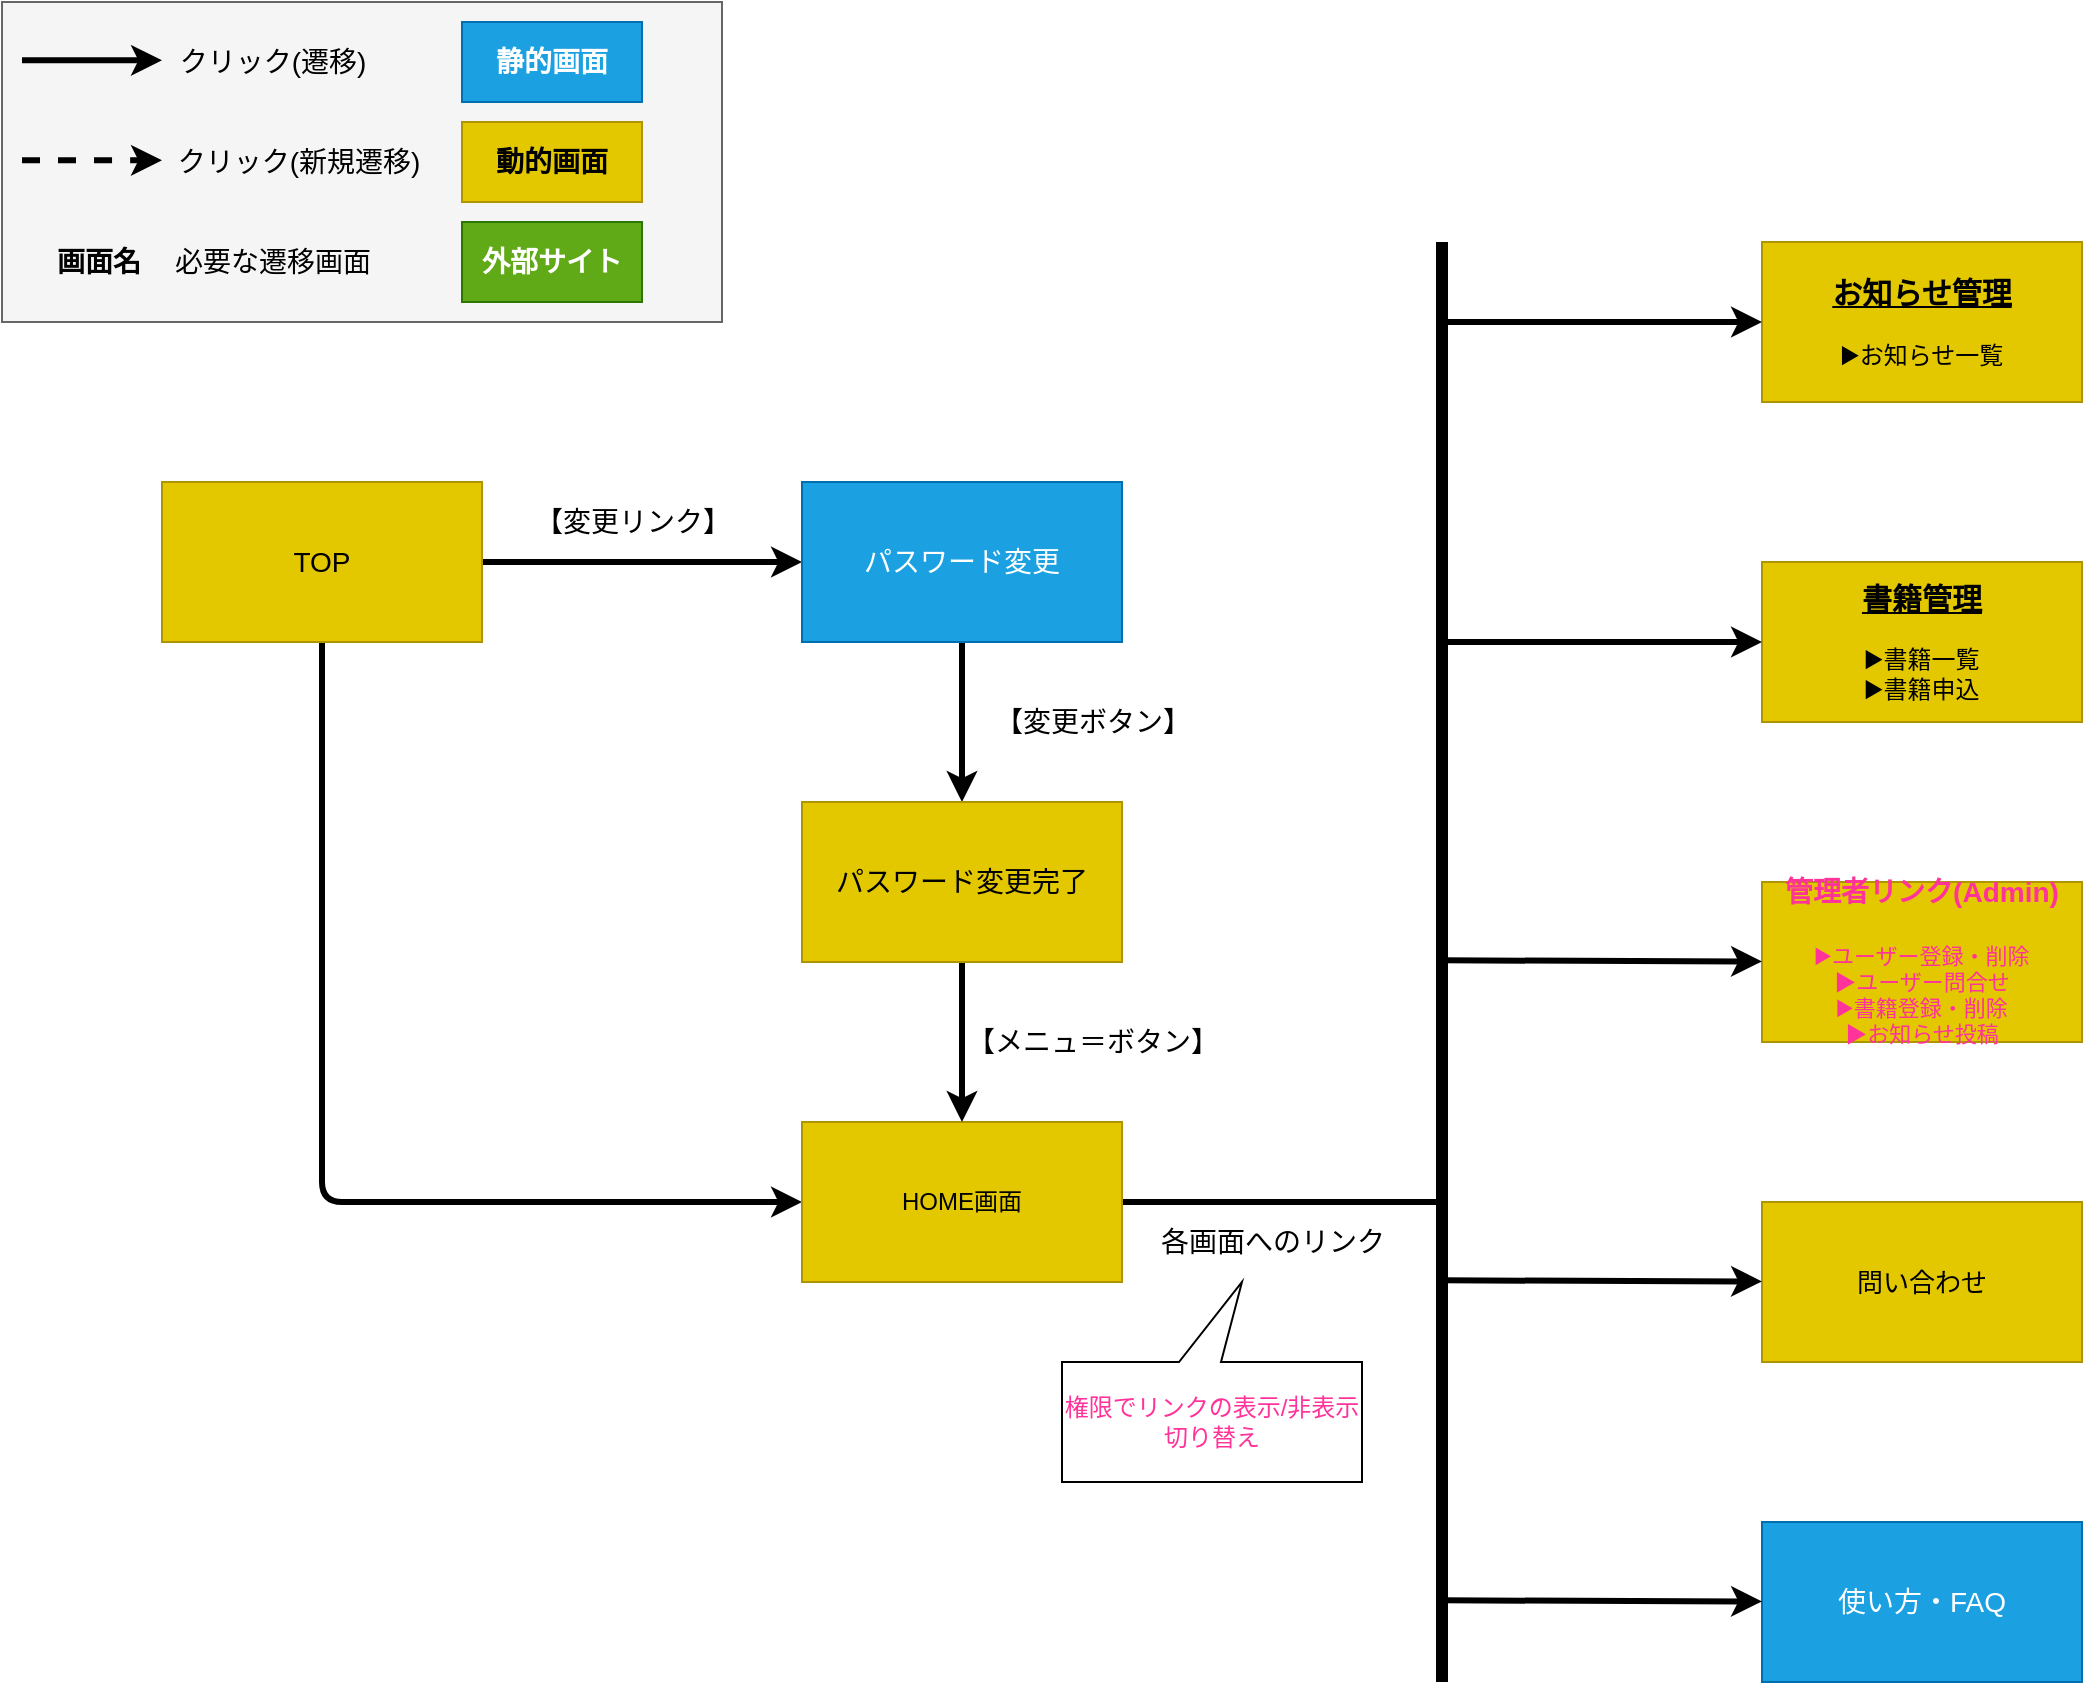 <mxfile>
    <diagram id="mw6wXWtgk9J1hYLz5hLe" name="Main">
        <mxGraphModel dx="2415" dy="870" grid="1" gridSize="10" guides="1" tooltips="1" connect="1" arrows="1" fold="1" page="1" pageScale="1" pageWidth="1600" pageHeight="900" math="0" shadow="0">
            <root>
                <mxCell id="0"/>
                <mxCell id="1" parent="0"/>
                <mxCell id="aEc3LeDOzk5ReZ82zkw3-20" style="edgeStyle=none;html=1;exitX=0.5;exitY=1;exitDx=0;exitDy=0;entryX=0;entryY=0.5;entryDx=0;entryDy=0;fontSize=14;fontColor=#000000;strokeColor=#000000;strokeWidth=3;" edge="1" parent="1" source="aEc3LeDOzk5ReZ82zkw3-1" target="aEc3LeDOzk5ReZ82zkw3-18">
                    <mxGeometry relative="1" as="geometry">
                        <Array as="points">
                            <mxPoint x="200" y="600"/>
                        </Array>
                    </mxGeometry>
                </mxCell>
                <mxCell id="aEc3LeDOzk5ReZ82zkw3-21" style="edgeStyle=none;html=1;exitX=1;exitY=0.5;exitDx=0;exitDy=0;entryX=0;entryY=0.5;entryDx=0;entryDy=0;fontSize=14;fontColor=#000000;strokeColor=#000000;strokeWidth=3;" edge="1" parent="1" source="aEc3LeDOzk5ReZ82zkw3-1" target="aEc3LeDOzk5ReZ82zkw3-16">
                    <mxGeometry relative="1" as="geometry"/>
                </mxCell>
                <mxCell id="aEc3LeDOzk5ReZ82zkw3-1" value="&lt;font style=&quot;font-size: 14px&quot;&gt;TOP&lt;/font&gt;" style="rounded=0;whiteSpace=wrap;html=1;fillColor=#e3c800;fontColor=#000000;strokeColor=#B09500;" vertex="1" parent="1">
                    <mxGeometry x="120" y="240" width="160" height="80" as="geometry"/>
                </mxCell>
                <mxCell id="aEc3LeDOzk5ReZ82zkw3-15" value="" style="group" vertex="1" connectable="0" parent="1">
                    <mxGeometry x="40" width="360" height="160" as="geometry"/>
                </mxCell>
                <mxCell id="aEc3LeDOzk5ReZ82zkw3-2" value="" style="rounded=0;whiteSpace=wrap;html=1;fontSize=14;fillColor=#f5f5f5;fontColor=#333333;strokeColor=#666666;" vertex="1" parent="aEc3LeDOzk5ReZ82zkw3-15">
                    <mxGeometry width="360" height="160" as="geometry"/>
                </mxCell>
                <mxCell id="aEc3LeDOzk5ReZ82zkw3-4" value="&lt;font style=&quot;font-size: 14px&quot;&gt;&lt;b&gt;動的画面&lt;/b&gt;&lt;/font&gt;" style="rounded=0;whiteSpace=wrap;html=1;fillColor=#e3c800;fontColor=#000000;strokeColor=#B09500;" vertex="1" parent="aEc3LeDOzk5ReZ82zkw3-15">
                    <mxGeometry x="230" y="60" width="90" height="40" as="geometry"/>
                </mxCell>
                <mxCell id="aEc3LeDOzk5ReZ82zkw3-5" value="&lt;font style=&quot;font-size: 14px&quot;&gt;&lt;b&gt;静的画面&lt;/b&gt;&lt;/font&gt;" style="rounded=0;whiteSpace=wrap;html=1;fillColor=#1ba1e2;strokeColor=#006EAF;fontColor=#ffffff;" vertex="1" parent="aEc3LeDOzk5ReZ82zkw3-15">
                    <mxGeometry x="230" y="10" width="90" height="40" as="geometry"/>
                </mxCell>
                <mxCell id="aEc3LeDOzk5ReZ82zkw3-6" value="&lt;font style=&quot;font-size: 14px&quot;&gt;&lt;b&gt;外部サイト&lt;/b&gt;&lt;/font&gt;" style="rounded=0;whiteSpace=wrap;html=1;fillColor=#60a917;strokeColor=#2D7600;fontColor=#ffffff;" vertex="1" parent="aEc3LeDOzk5ReZ82zkw3-15">
                    <mxGeometry x="230" y="110" width="90" height="40" as="geometry"/>
                </mxCell>
                <mxCell id="aEc3LeDOzk5ReZ82zkw3-8" value="" style="endArrow=classic;html=1;fontSize=14;fontColor=#000000;strokeColor=#000000;strokeWidth=3;" edge="1" parent="aEc3LeDOzk5ReZ82zkw3-15">
                    <mxGeometry width="50" height="50" relative="1" as="geometry">
                        <mxPoint x="10" y="29.17" as="sourcePoint"/>
                        <mxPoint x="80" y="29.17" as="targetPoint"/>
                    </mxGeometry>
                </mxCell>
                <mxCell id="aEc3LeDOzk5ReZ82zkw3-9" value="" style="endArrow=classic;html=1;fontSize=14;fontColor=#000000;strokeColor=#000000;strokeWidth=3;dashed=1;" edge="1" parent="aEc3LeDOzk5ReZ82zkw3-15">
                    <mxGeometry width="50" height="50" relative="1" as="geometry">
                        <mxPoint x="10.0" y="79.17" as="sourcePoint"/>
                        <mxPoint x="80.0" y="79.17" as="targetPoint"/>
                        <Array as="points">
                            <mxPoint x="60" y="79.17"/>
                        </Array>
                    </mxGeometry>
                </mxCell>
                <mxCell id="aEc3LeDOzk5ReZ82zkw3-11" value="クリック(遷移)" style="text;html=1;resizable=0;autosize=1;align=center;verticalAlign=middle;points=[];fillColor=none;strokeColor=none;rounded=0;fontSize=14;fontColor=#000000;" vertex="1" parent="aEc3LeDOzk5ReZ82zkw3-15">
                    <mxGeometry x="80" y="20" width="110" height="20" as="geometry"/>
                </mxCell>
                <mxCell id="aEc3LeDOzk5ReZ82zkw3-12" value="クリック(新規遷移)" style="text;html=1;resizable=0;autosize=1;align=center;verticalAlign=middle;points=[];fillColor=none;strokeColor=none;rounded=0;fontSize=14;fontColor=#000000;" vertex="1" parent="aEc3LeDOzk5ReZ82zkw3-15">
                    <mxGeometry x="78" y="70" width="140" height="20" as="geometry"/>
                </mxCell>
                <mxCell id="aEc3LeDOzk5ReZ82zkw3-13" value="&lt;b&gt;画面名&lt;/b&gt;" style="text;html=1;resizable=0;autosize=1;align=center;verticalAlign=middle;points=[];fillColor=none;strokeColor=none;rounded=0;fontSize=14;fontColor=#000000;" vertex="1" parent="aEc3LeDOzk5ReZ82zkw3-15">
                    <mxGeometry x="18" y="120" width="60" height="20" as="geometry"/>
                </mxCell>
                <mxCell id="aEc3LeDOzk5ReZ82zkw3-14" value="必要な遷移画面" style="text;html=1;resizable=0;autosize=1;align=center;verticalAlign=middle;points=[];fillColor=none;strokeColor=none;rounded=0;fontSize=14;fontColor=#000000;" vertex="1" parent="aEc3LeDOzk5ReZ82zkw3-15">
                    <mxGeometry x="80" y="120" width="110" height="20" as="geometry"/>
                </mxCell>
                <mxCell id="aEc3LeDOzk5ReZ82zkw3-22" style="edgeStyle=none;html=1;exitX=0.5;exitY=1;exitDx=0;exitDy=0;entryX=0.5;entryY=0;entryDx=0;entryDy=0;fontSize=14;fontColor=#000000;strokeColor=#000000;strokeWidth=3;" edge="1" parent="1" source="aEc3LeDOzk5ReZ82zkw3-16" target="aEc3LeDOzk5ReZ82zkw3-19">
                    <mxGeometry relative="1" as="geometry"/>
                </mxCell>
                <mxCell id="aEc3LeDOzk5ReZ82zkw3-16" value="&lt;span style=&quot;font-size: 14px&quot;&gt;パスワード変更&lt;/span&gt;" style="rounded=0;whiteSpace=wrap;html=1;fillColor=#1ba1e2;fontColor=#ffffff;strokeColor=#006EAF;" vertex="1" parent="1">
                    <mxGeometry x="440" y="240" width="160" height="80" as="geometry"/>
                </mxCell>
                <mxCell id="aEc3LeDOzk5ReZ82zkw3-38" style="edgeStyle=none;html=1;exitX=1;exitY=0.5;exitDx=0;exitDy=0;fontSize=14;fontColor=#FF3399;strokeColor=#000000;strokeWidth=3;endArrow=none;endFill=0;" edge="1" parent="1" source="aEc3LeDOzk5ReZ82zkw3-18">
                    <mxGeometry relative="1" as="geometry">
                        <mxPoint x="760" y="600" as="targetPoint"/>
                    </mxGeometry>
                </mxCell>
                <mxCell id="aEc3LeDOzk5ReZ82zkw3-18" value="HOME画面" style="rounded=0;whiteSpace=wrap;html=1;fillColor=#e3c800;fontColor=#000000;strokeColor=#B09500;" vertex="1" parent="1">
                    <mxGeometry x="440" y="560" width="160" height="80" as="geometry"/>
                </mxCell>
                <mxCell id="aEc3LeDOzk5ReZ82zkw3-23" style="edgeStyle=none;html=1;exitX=0.5;exitY=1;exitDx=0;exitDy=0;entryX=0.5;entryY=0;entryDx=0;entryDy=0;fontSize=14;fontColor=#000000;strokeColor=#000000;strokeWidth=3;" edge="1" parent="1" source="aEc3LeDOzk5ReZ82zkw3-19" target="aEc3LeDOzk5ReZ82zkw3-18">
                    <mxGeometry relative="1" as="geometry"/>
                </mxCell>
                <mxCell id="aEc3LeDOzk5ReZ82zkw3-19" value="&lt;span style=&quot;font-size: 14px&quot;&gt;パスワード変更完了&lt;/span&gt;" style="rounded=0;whiteSpace=wrap;html=1;fillColor=#e3c800;fontColor=#000000;strokeColor=#B09500;" vertex="1" parent="1">
                    <mxGeometry x="440" y="400" width="160" height="80" as="geometry"/>
                </mxCell>
                <mxCell id="aEc3LeDOzk5ReZ82zkw3-24" value="【変更リンク】" style="text;html=1;resizable=0;autosize=1;align=center;verticalAlign=middle;points=[];fillColor=none;strokeColor=none;rounded=0;fontSize=14;fontColor=#000000;" vertex="1" parent="1">
                    <mxGeometry x="300" y="250" width="110" height="20" as="geometry"/>
                </mxCell>
                <mxCell id="aEc3LeDOzk5ReZ82zkw3-26" value="【変更ボタン】" style="text;html=1;resizable=0;autosize=1;align=center;verticalAlign=middle;points=[];fillColor=none;strokeColor=none;rounded=0;fontSize=14;fontColor=#000000;" vertex="1" parent="1">
                    <mxGeometry x="530" y="350" width="110" height="20" as="geometry"/>
                </mxCell>
                <mxCell id="aEc3LeDOzk5ReZ82zkw3-27" value="【メニュ＝ボタン】" style="text;html=1;resizable=0;autosize=1;align=center;verticalAlign=middle;points=[];fillColor=none;strokeColor=none;rounded=0;fontSize=14;fontColor=#000000;" vertex="1" parent="1">
                    <mxGeometry x="515" y="510" width="140" height="20" as="geometry"/>
                </mxCell>
                <mxCell id="aEc3LeDOzk5ReZ82zkw3-28" value="&lt;u&gt;&lt;font style=&quot;font-size: 15px&quot;&gt;&lt;b&gt;お知らせ管理&lt;/b&gt;&lt;/font&gt;&lt;/u&gt;&lt;br&gt;&lt;br&gt;▶️お知らせ一覧" style="rounded=0;whiteSpace=wrap;html=1;fillColor=#e3c800;fontColor=#000000;strokeColor=#B09500;" vertex="1" parent="1">
                    <mxGeometry x="920" y="120" width="160" height="80" as="geometry"/>
                </mxCell>
                <mxCell id="aEc3LeDOzk5ReZ82zkw3-30" value="&lt;span style=&quot;font-size: 14px&quot;&gt;使い方・FAQ&lt;/span&gt;" style="rounded=0;whiteSpace=wrap;html=1;fillColor=#1ba1e2;fontColor=#ffffff;strokeColor=#006EAF;" vertex="1" parent="1">
                    <mxGeometry x="920" y="760" width="160" height="80" as="geometry"/>
                </mxCell>
                <mxCell id="aEc3LeDOzk5ReZ82zkw3-31" value="&lt;font style=&quot;font-size: 13px&quot;&gt;問い合わせ&lt;/font&gt;" style="rounded=0;whiteSpace=wrap;html=1;fillColor=#e3c800;fontColor=#000000;strokeColor=#B09500;" vertex="1" parent="1">
                    <mxGeometry x="920" y="600" width="160" height="80" as="geometry"/>
                </mxCell>
                <mxCell id="aEc3LeDOzk5ReZ82zkw3-32" value="&lt;p style=&quot;line-height: 0.9&quot;&gt;&lt;/p&gt;&lt;div style=&quot;font-size: 14px&quot;&gt;&lt;font color=&quot;#ff3399&quot; style=&quot;font-size: 14px&quot;&gt;&lt;b&gt;管理者リンク(Admin)&lt;/b&gt;&lt;/font&gt;&lt;/div&gt;&lt;div style=&quot;font-size: 14px&quot;&gt;&lt;font color=&quot;#ff3399&quot; style=&quot;font-size: 7px&quot;&gt;&lt;b style=&quot;line-height: 0&quot;&gt;&lt;br&gt;&lt;/b&gt;&lt;/font&gt;&lt;/div&gt;&lt;div style=&quot;font-size: 11px&quot;&gt;&lt;font color=&quot;#ff3399&quot; style=&quot;font-size: 11px&quot;&gt;▶️ユーザー登録・削除&lt;/font&gt;&lt;/div&gt;&lt;div style=&quot;font-size: 11px&quot;&gt;&lt;font color=&quot;#ff3399&quot; style=&quot;font-size: 11px&quot;&gt;▶︎ユーザー問合せ&lt;/font&gt;&lt;/div&gt;&lt;div style=&quot;font-size: 11px&quot;&gt;&lt;span style=&quot;color: rgb(255 , 51 , 153)&quot;&gt;&lt;font style=&quot;font-size: 11px&quot;&gt;▶️書籍登録・削除&lt;/font&gt;&lt;/span&gt;&lt;/div&gt;&lt;div style=&quot;font-size: 11px&quot;&gt;&lt;span style=&quot;color: rgb(255 , 51 , 153)&quot;&gt;&lt;font style=&quot;font-size: 11px&quot;&gt;▶︎お知らせ投稿&lt;/font&gt;&lt;/span&gt;&lt;/div&gt;&lt;p&gt;&lt;/p&gt;" style="rounded=0;whiteSpace=wrap;html=1;fillColor=#e3c800;fontColor=#000000;strokeColor=#B09500;" vertex="1" parent="1">
                    <mxGeometry x="920" y="440" width="160" height="80" as="geometry"/>
                </mxCell>
                <mxCell id="aEc3LeDOzk5ReZ82zkw3-33" value="&lt;u&gt;&lt;font style=&quot;font-size: 15px&quot;&gt;&lt;b&gt;書籍管理&lt;/b&gt;&lt;/font&gt;&lt;/u&gt;&lt;br&gt;&lt;br&gt;▶️書籍一覧&lt;br&gt;▶️書籍申込" style="rounded=0;whiteSpace=wrap;html=1;fillColor=#e3c800;fontColor=#000000;strokeColor=#B09500;" vertex="1" parent="1">
                    <mxGeometry x="920" y="280" width="160" height="80" as="geometry"/>
                </mxCell>
                <mxCell id="aEc3LeDOzk5ReZ82zkw3-37" value="" style="endArrow=none;html=1;fontSize=14;fontColor=#FF3399;strokeColor=#000000;strokeWidth=6;" edge="1" parent="1">
                    <mxGeometry width="50" height="50" relative="1" as="geometry">
                        <mxPoint x="760" y="840" as="sourcePoint"/>
                        <mxPoint x="760" y="120" as="targetPoint"/>
                    </mxGeometry>
                </mxCell>
                <mxCell id="aEc3LeDOzk5ReZ82zkw3-39" value="各画面へのリンク" style="text;html=1;resizable=0;autosize=1;align=center;verticalAlign=middle;points=[];fillColor=none;strokeColor=none;rounded=0;fontSize=14;fontColor=#000000;" vertex="1" parent="1">
                    <mxGeometry x="610" y="610" width="130" height="20" as="geometry"/>
                </mxCell>
                <mxCell id="aEc3LeDOzk5ReZ82zkw3-40" value="&lt;font style=&quot;font-size: 12px&quot;&gt;権限でリンクの表示/非表示&lt;br&gt;切り替え&lt;/font&gt;" style="shape=callout;whiteSpace=wrap;html=1;perimeter=calloutPerimeter;fontSize=7;fontColor=#FF3399;position2=0.4;base=21;direction=west;size=40;position=0.47;" vertex="1" parent="1">
                    <mxGeometry x="570" y="640" width="150" height="100" as="geometry"/>
                </mxCell>
                <mxCell id="aEc3LeDOzk5ReZ82zkw3-42" value="" style="endArrow=classic;html=1;fontSize=12;fontColor=#FF3399;strokeColor=#000000;strokeWidth=3;entryX=0;entryY=0.5;entryDx=0;entryDy=0;" edge="1" parent="1" target="aEc3LeDOzk5ReZ82zkw3-28">
                    <mxGeometry width="50" height="50" relative="1" as="geometry">
                        <mxPoint x="760" y="160" as="sourcePoint"/>
                        <mxPoint x="810" y="110" as="targetPoint"/>
                    </mxGeometry>
                </mxCell>
                <mxCell id="aEc3LeDOzk5ReZ82zkw3-43" value="" style="endArrow=classic;html=1;fontSize=12;fontColor=#FF3399;strokeColor=#000000;strokeWidth=3;" edge="1" parent="1" target="aEc3LeDOzk5ReZ82zkw3-33">
                    <mxGeometry width="50" height="50" relative="1" as="geometry">
                        <mxPoint x="760" y="320" as="sourcePoint"/>
                        <mxPoint x="920" y="320" as="targetPoint"/>
                    </mxGeometry>
                </mxCell>
                <mxCell id="aEc3LeDOzk5ReZ82zkw3-44" value="" style="endArrow=classic;html=1;fontSize=12;fontColor=#FF3399;strokeColor=#000000;strokeWidth=3;" edge="1" parent="1" target="aEc3LeDOzk5ReZ82zkw3-32">
                    <mxGeometry width="50" height="50" relative="1" as="geometry">
                        <mxPoint x="760" y="479.17" as="sourcePoint"/>
                        <mxPoint x="920" y="479.17" as="targetPoint"/>
                    </mxGeometry>
                </mxCell>
                <mxCell id="aEc3LeDOzk5ReZ82zkw3-45" value="" style="endArrow=classic;html=1;fontSize=12;fontColor=#FF3399;strokeColor=#000000;strokeWidth=3;" edge="1" parent="1" target="aEc3LeDOzk5ReZ82zkw3-31">
                    <mxGeometry width="50" height="50" relative="1" as="geometry">
                        <mxPoint x="760" y="639.17" as="sourcePoint"/>
                        <mxPoint x="920" y="639.17" as="targetPoint"/>
                    </mxGeometry>
                </mxCell>
                <mxCell id="aEc3LeDOzk5ReZ82zkw3-46" value="" style="endArrow=classic;html=1;fontSize=12;fontColor=#FF3399;strokeColor=#000000;strokeWidth=3;" edge="1" parent="1" target="aEc3LeDOzk5ReZ82zkw3-30">
                    <mxGeometry width="50" height="50" relative="1" as="geometry">
                        <mxPoint x="760" y="799.17" as="sourcePoint"/>
                        <mxPoint x="920" y="799.17" as="targetPoint"/>
                    </mxGeometry>
                </mxCell>
            </root>
        </mxGraphModel>
    </diagram>
</mxfile>